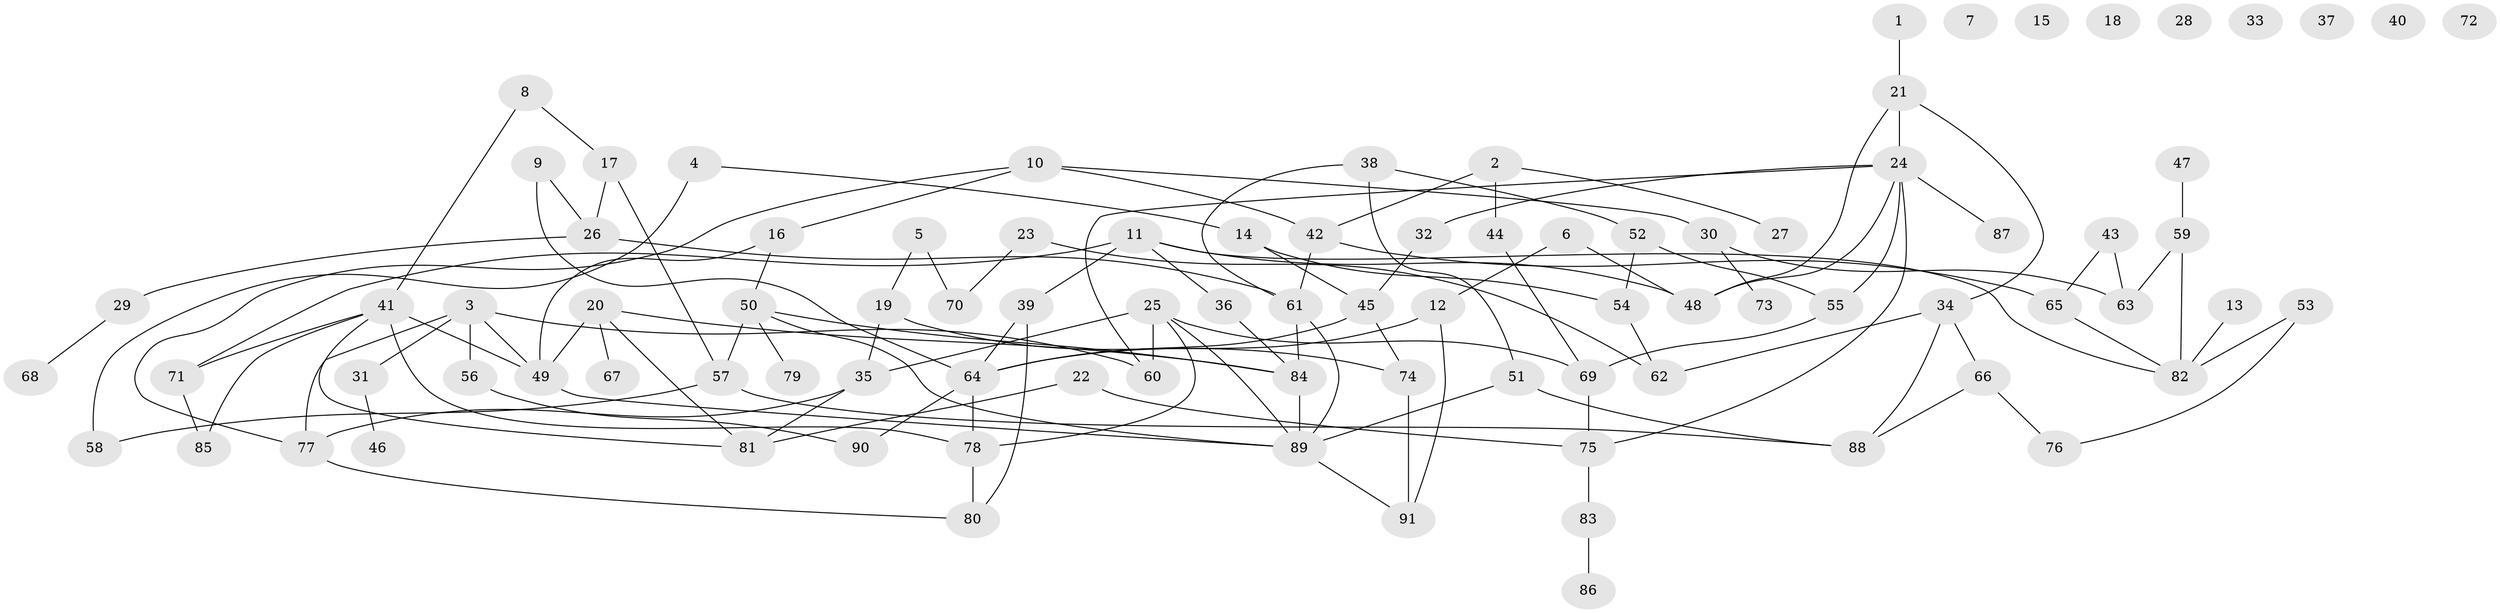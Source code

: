 // Generated by graph-tools (version 1.1) at 2025/33/03/09/25 02:33:54]
// undirected, 91 vertices, 126 edges
graph export_dot {
graph [start="1"]
  node [color=gray90,style=filled];
  1;
  2;
  3;
  4;
  5;
  6;
  7;
  8;
  9;
  10;
  11;
  12;
  13;
  14;
  15;
  16;
  17;
  18;
  19;
  20;
  21;
  22;
  23;
  24;
  25;
  26;
  27;
  28;
  29;
  30;
  31;
  32;
  33;
  34;
  35;
  36;
  37;
  38;
  39;
  40;
  41;
  42;
  43;
  44;
  45;
  46;
  47;
  48;
  49;
  50;
  51;
  52;
  53;
  54;
  55;
  56;
  57;
  58;
  59;
  60;
  61;
  62;
  63;
  64;
  65;
  66;
  67;
  68;
  69;
  70;
  71;
  72;
  73;
  74;
  75;
  76;
  77;
  78;
  79;
  80;
  81;
  82;
  83;
  84;
  85;
  86;
  87;
  88;
  89;
  90;
  91;
  1 -- 21;
  2 -- 27;
  2 -- 42;
  2 -- 44;
  3 -- 31;
  3 -- 49;
  3 -- 56;
  3 -- 60;
  3 -- 77;
  4 -- 14;
  4 -- 58;
  5 -- 19;
  5 -- 70;
  6 -- 12;
  6 -- 48;
  8 -- 17;
  8 -- 41;
  9 -- 26;
  9 -- 64;
  10 -- 16;
  10 -- 30;
  10 -- 42;
  10 -- 77;
  11 -- 36;
  11 -- 39;
  11 -- 48;
  11 -- 71;
  11 -- 82;
  12 -- 64;
  12 -- 91;
  13 -- 82;
  14 -- 45;
  14 -- 54;
  16 -- 49;
  16 -- 50;
  17 -- 26;
  17 -- 57;
  19 -- 35;
  19 -- 74;
  20 -- 49;
  20 -- 67;
  20 -- 81;
  20 -- 84;
  21 -- 24;
  21 -- 34;
  21 -- 48;
  22 -- 75;
  22 -- 81;
  23 -- 62;
  23 -- 70;
  24 -- 32;
  24 -- 48;
  24 -- 55;
  24 -- 60;
  24 -- 75;
  24 -- 87;
  25 -- 35;
  25 -- 60;
  25 -- 69;
  25 -- 78;
  25 -- 89;
  26 -- 29;
  26 -- 61;
  29 -- 68;
  30 -- 63;
  30 -- 73;
  31 -- 46;
  32 -- 45;
  34 -- 62;
  34 -- 66;
  34 -- 88;
  35 -- 77;
  35 -- 81;
  36 -- 84;
  38 -- 51;
  38 -- 52;
  38 -- 61;
  39 -- 64;
  39 -- 80;
  41 -- 49;
  41 -- 71;
  41 -- 78;
  41 -- 81;
  41 -- 85;
  42 -- 61;
  42 -- 65;
  43 -- 63;
  43 -- 65;
  44 -- 69;
  45 -- 64;
  45 -- 74;
  47 -- 59;
  49 -- 89;
  50 -- 57;
  50 -- 79;
  50 -- 84;
  50 -- 89;
  51 -- 88;
  51 -- 89;
  52 -- 54;
  52 -- 55;
  53 -- 76;
  53 -- 82;
  54 -- 62;
  55 -- 69;
  56 -- 90;
  57 -- 58;
  57 -- 88;
  59 -- 63;
  59 -- 82;
  61 -- 84;
  61 -- 89;
  64 -- 78;
  64 -- 90;
  65 -- 82;
  66 -- 76;
  66 -- 88;
  69 -- 75;
  71 -- 85;
  74 -- 91;
  75 -- 83;
  77 -- 80;
  78 -- 80;
  83 -- 86;
  84 -- 89;
  89 -- 91;
}
